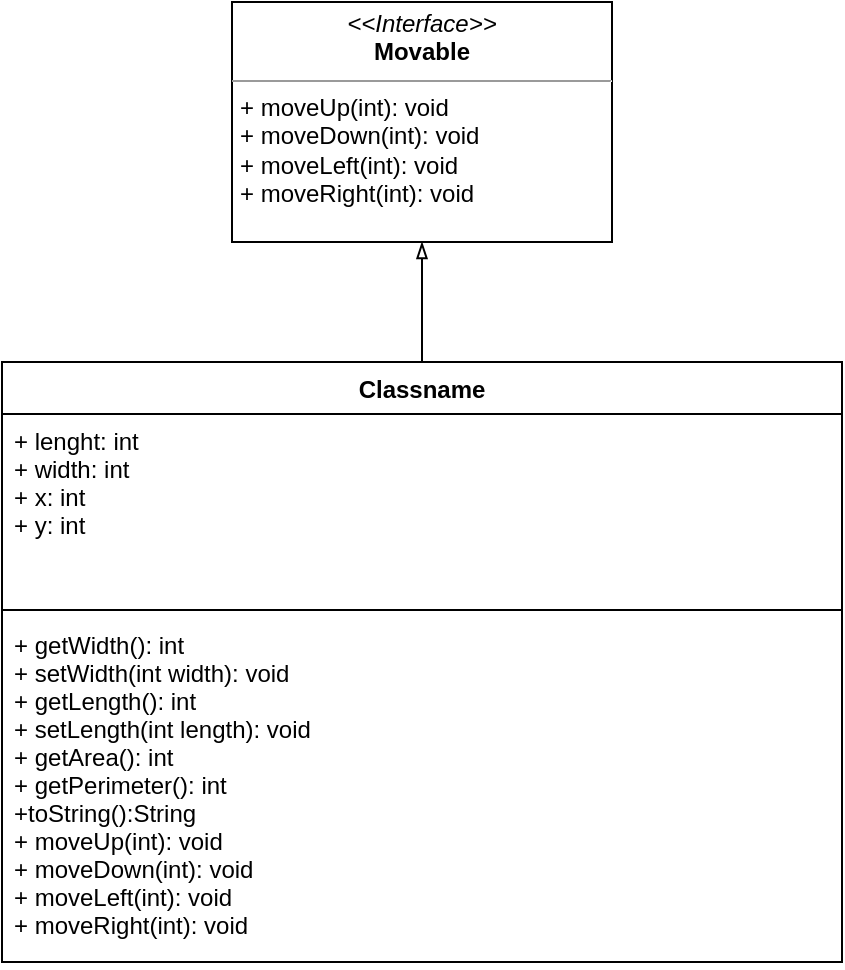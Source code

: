<mxfile version="13.7.9" type="github">
  <diagram id="iRrW8ALS4z6CEqvChroj" name="Page-1">
    <mxGraphModel dx="1637" dy="780" grid="1" gridSize="10" guides="1" tooltips="1" connect="1" arrows="1" fold="1" page="1" pageScale="1" pageWidth="827" pageHeight="1169" math="0" shadow="0">
      <root>
        <mxCell id="0" />
        <mxCell id="1" parent="0" />
        <mxCell id="5g7xxwylZ5tROe-7sJ9V-5" value="&lt;p style=&quot;margin: 0px ; margin-top: 4px ; text-align: center&quot;&gt;&lt;i&gt;&amp;lt;&amp;lt;Interface&amp;gt;&amp;gt;&lt;/i&gt;&lt;br&gt;&lt;b&gt;Movable&lt;/b&gt;&lt;/p&gt;&lt;hr size=&quot;1&quot;&gt;&lt;p style=&quot;margin: 0px ; margin-left: 4px&quot;&gt;&lt;span&gt;+ moveUp(int): void&lt;/span&gt;&lt;br&gt;&lt;/p&gt;&lt;p style=&quot;margin: 0px ; margin-left: 4px&quot;&gt;+ moveDown(int): void&lt;/p&gt;&lt;p style=&quot;margin: 0px ; margin-left: 4px&quot;&gt;+ moveLeft(int): void&lt;br&gt;&lt;/p&gt;&lt;p style=&quot;margin: 0px ; margin-left: 4px&quot;&gt;+ moveRight(int): void&lt;br&gt;&lt;/p&gt;" style="verticalAlign=top;align=left;overflow=fill;fontSize=12;fontFamily=Helvetica;html=1;" vertex="1" parent="1">
          <mxGeometry x="319" y="320" width="190" height="120" as="geometry" />
        </mxCell>
        <mxCell id="5g7xxwylZ5tROe-7sJ9V-10" style="edgeStyle=orthogonalEdgeStyle;rounded=0;orthogonalLoop=1;jettySize=auto;html=1;entryX=0.5;entryY=1;entryDx=0;entryDy=0;endArrow=blockThin;endFill=0;" edge="1" parent="1" source="5g7xxwylZ5tROe-7sJ9V-6" target="5g7xxwylZ5tROe-7sJ9V-5">
          <mxGeometry relative="1" as="geometry" />
        </mxCell>
        <mxCell id="5g7xxwylZ5tROe-7sJ9V-6" value="Classname" style="swimlane;fontStyle=1;align=center;verticalAlign=top;childLayout=stackLayout;horizontal=1;startSize=26;horizontalStack=0;resizeParent=1;resizeParentMax=0;resizeLast=0;collapsible=1;marginBottom=0;" vertex="1" parent="1">
          <mxGeometry x="204" y="500" width="420" height="300" as="geometry" />
        </mxCell>
        <mxCell id="5g7xxwylZ5tROe-7sJ9V-7" value="+ lenght: int&#xa;+ width: int&#xa;+ x: int&#xa;+ y: int" style="text;strokeColor=none;fillColor=none;align=left;verticalAlign=top;spacingLeft=4;spacingRight=4;overflow=hidden;rotatable=0;points=[[0,0.5],[1,0.5]];portConstraint=eastwest;" vertex="1" parent="5g7xxwylZ5tROe-7sJ9V-6">
          <mxGeometry y="26" width="420" height="94" as="geometry" />
        </mxCell>
        <mxCell id="5g7xxwylZ5tROe-7sJ9V-8" value="" style="line;strokeWidth=1;fillColor=none;align=left;verticalAlign=middle;spacingTop=-1;spacingLeft=3;spacingRight=3;rotatable=0;labelPosition=right;points=[];portConstraint=eastwest;" vertex="1" parent="5g7xxwylZ5tROe-7sJ9V-6">
          <mxGeometry y="120" width="420" height="8" as="geometry" />
        </mxCell>
        <mxCell id="5g7xxwylZ5tROe-7sJ9V-9" value="+ getWidth(): int&#xa;+ setWidth(int width): void&#xa;+ getLength(): int&#xa;+ setLength(int length): void&#xa;+ getArea(): int&#xa;+ getPerimeter(): int&#xa;+toString():String&#xa;+ moveUp(int): void&#xa;+ moveDown(int): void&#xa;+ moveLeft(int): void&#xa;+ moveRight(int): void" style="text;strokeColor=none;fillColor=none;align=left;verticalAlign=top;spacingLeft=4;spacingRight=4;overflow=hidden;rotatable=0;points=[[0,0.5],[1,0.5]];portConstraint=eastwest;fontStyle=0" vertex="1" parent="5g7xxwylZ5tROe-7sJ9V-6">
          <mxGeometry y="128" width="420" height="172" as="geometry" />
        </mxCell>
      </root>
    </mxGraphModel>
  </diagram>
</mxfile>
